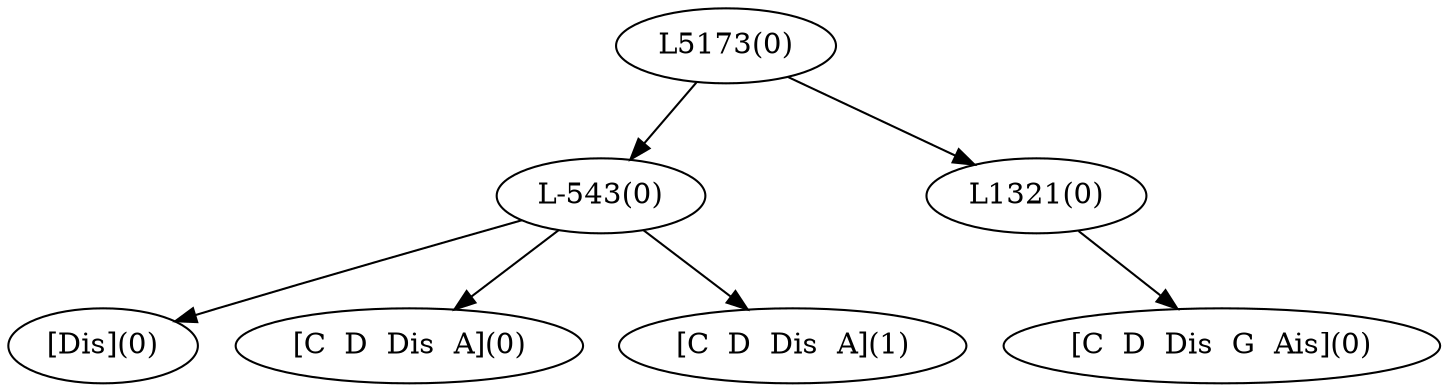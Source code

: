 digraph sample{
"L-543(0)"->"[Dis](0)"
"L-543(0)"->"[C  D  Dis  A](0)"
"L-543(0)"->"[C  D  Dis  A](1)"
"L1321(0)"->"[C  D  Dis  G  Ais](0)"
"L5173(0)"->"L-543(0)"
"L5173(0)"->"L1321(0)"
{rank = min; "L5173(0)"}
{rank = same; "L-543(0)"; "L1321(0)";}
{rank = max; "[C  D  Dis  A](0)"; "[C  D  Dis  A](1)"; "[C  D  Dis  G  Ais](0)"; "[Dis](0)";}
}